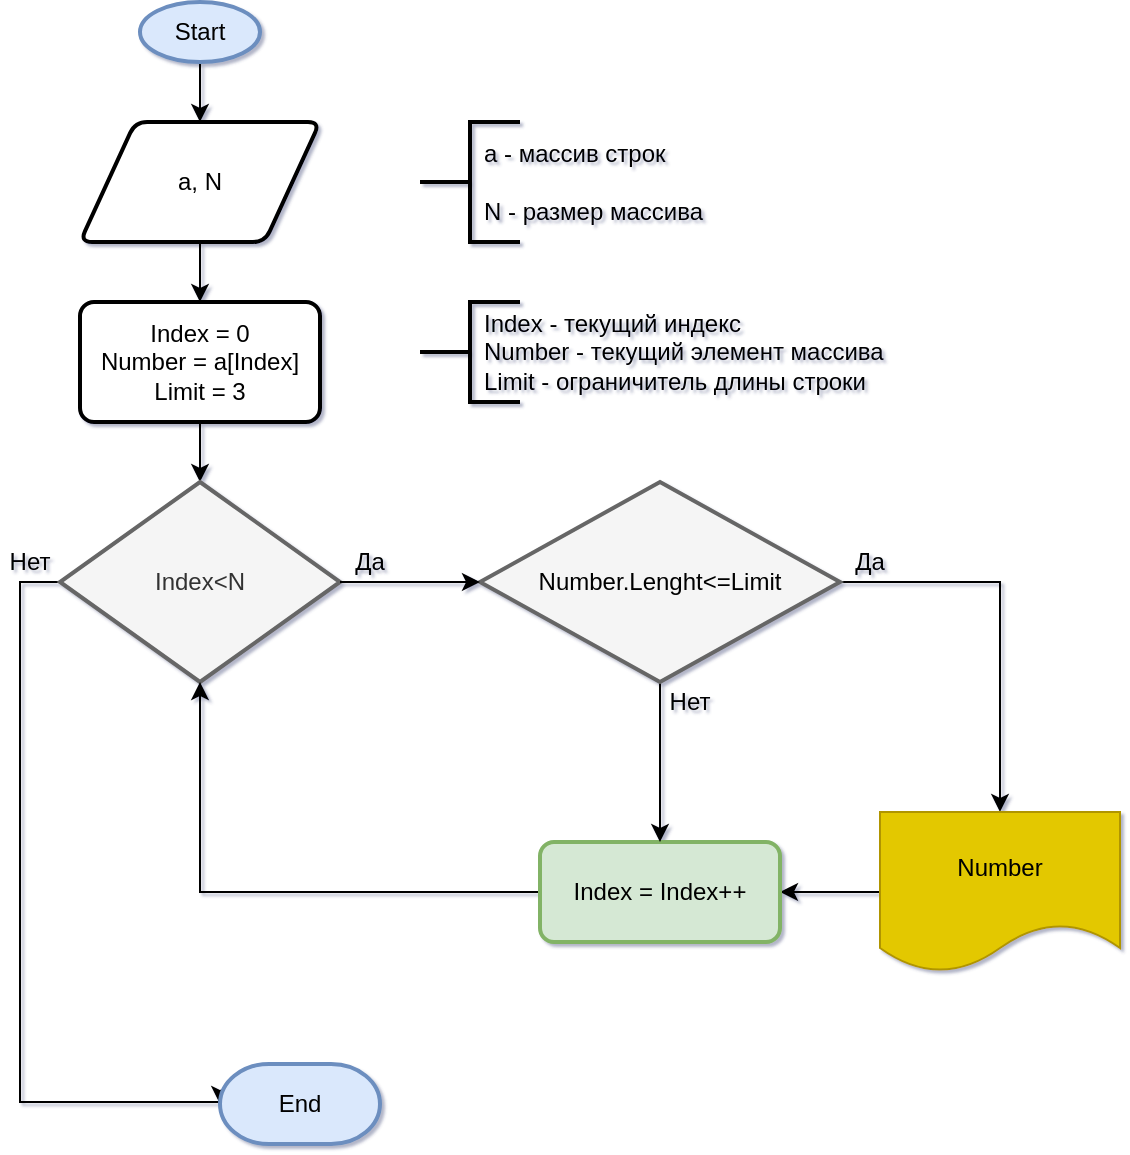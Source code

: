 <mxfile version="20.3.0" type="device"><diagram id="54HK4cl4CpqybuXgD-bC" name="Страница 1"><mxGraphModel dx="982" dy="583" grid="1" gridSize="10" guides="1" tooltips="1" connect="1" arrows="1" fold="1" page="0" pageScale="1" pageWidth="827" pageHeight="1169" math="0" shadow="1"><root><mxCell id="0"/><mxCell id="1" parent="0"/><mxCell id="0S9VhPGz9RlcwmOC5c9y-10" value="" style="edgeStyle=orthogonalEdgeStyle;rounded=0;orthogonalLoop=1;jettySize=auto;html=1;" parent="1" source="0S9VhPGz9RlcwmOC5c9y-1" target="0S9VhPGz9RlcwmOC5c9y-4" edge="1"><mxGeometry relative="1" as="geometry"/></mxCell><mxCell id="0S9VhPGz9RlcwmOC5c9y-1" value="Start" style="strokeWidth=2;html=1;shape=mxgraph.flowchart.start_1;whiteSpace=wrap;fillColor=#dae8fc;strokeColor=#6c8ebf;" parent="1" vertex="1"><mxGeometry x="410" y="190" width="60" height="30" as="geometry"/></mxCell><mxCell id="0S9VhPGz9RlcwmOC5c9y-3" value="" style="edgeStyle=orthogonalEdgeStyle;rounded=0;orthogonalLoop=1;jettySize=auto;html=1;" parent="1" source="0S9VhPGz9RlcwmOC5c9y-4" target="0S9VhPGz9RlcwmOC5c9y-5" edge="1"><mxGeometry relative="1" as="geometry"/></mxCell><mxCell id="0S9VhPGz9RlcwmOC5c9y-4" value="a, N" style="shape=parallelogram;html=1;strokeWidth=2;perimeter=parallelogramPerimeter;whiteSpace=wrap;rounded=1;arcSize=12;size=0.23;" parent="1" vertex="1"><mxGeometry x="380" y="250" width="120" height="60" as="geometry"/></mxCell><mxCell id="0S9VhPGz9RlcwmOC5c9y-12" value="" style="edgeStyle=orthogonalEdgeStyle;rounded=0;orthogonalLoop=1;jettySize=auto;html=1;" parent="1" source="0S9VhPGz9RlcwmOC5c9y-5" target="0S9VhPGz9RlcwmOC5c9y-11" edge="1"><mxGeometry relative="1" as="geometry"/></mxCell><mxCell id="0S9VhPGz9RlcwmOC5c9y-5" value="Index = 0&lt;br&gt;Number = a[Index]&lt;br&gt;Limit = 3" style="rounded=1;whiteSpace=wrap;html=1;absoluteArcSize=1;arcSize=14;strokeWidth=2;" parent="1" vertex="1"><mxGeometry x="380" y="340" width="120" height="60" as="geometry"/></mxCell><mxCell id="0S9VhPGz9RlcwmOC5c9y-6" value="" style="strokeWidth=2;html=1;shape=mxgraph.flowchart.annotation_2;align=left;labelPosition=right;pointerEvents=1;" parent="1" vertex="1"><mxGeometry x="550" y="250" width="50" height="60" as="geometry"/></mxCell><mxCell id="0S9VhPGz9RlcwmOC5c9y-7" value="a - массив строк&lt;br&gt;&lt;br&gt;N - размер массива" style="text;html=1;strokeColor=none;fillColor=none;align=left;verticalAlign=middle;whiteSpace=wrap;rounded=0;" parent="1" vertex="1"><mxGeometry x="580" y="250" width="120" height="60" as="geometry"/></mxCell><mxCell id="0S9VhPGz9RlcwmOC5c9y-8" value="" style="strokeWidth=2;html=1;shape=mxgraph.flowchart.annotation_2;align=left;labelPosition=right;pointerEvents=1;" parent="1" vertex="1"><mxGeometry x="550" y="340" width="50" height="50" as="geometry"/></mxCell><mxCell id="0S9VhPGz9RlcwmOC5c9y-9" value="&lt;span style=&quot;text-align: center;&quot;&gt;Index&lt;/span&gt;&lt;span style=&quot;text-align: center;&quot;&gt;&amp;nbsp;- текущий индекс&lt;br&gt;&lt;/span&gt;&lt;span style=&quot;text-align: center;&quot;&gt;Number -&amp;nbsp;&lt;/span&gt;&lt;span style=&quot;text-align: center;&quot;&gt;текущий элемент массива&lt;br&gt;&lt;/span&gt;&lt;span style=&quot;text-align: center;&quot;&gt;Limit -&amp;nbsp;&lt;/span&gt;&lt;span style=&quot;text-align: center;&quot;&gt;ограничитель длины строки&lt;br&gt;&lt;/span&gt;" style="text;html=1;strokeColor=none;fillColor=none;align=left;verticalAlign=middle;whiteSpace=wrap;rounded=0;" parent="1" vertex="1"><mxGeometry x="580" y="340" width="210" height="50" as="geometry"/></mxCell><mxCell id="0S9VhPGz9RlcwmOC5c9y-22" value="" style="edgeStyle=orthogonalEdgeStyle;rounded=0;orthogonalLoop=1;jettySize=auto;html=1;entryX=0;entryY=0.5;entryDx=0;entryDy=0;entryPerimeter=0;" parent="1" source="0S9VhPGz9RlcwmOC5c9y-11" target="0S9VhPGz9RlcwmOC5c9y-23" edge="1"><mxGeometry relative="1" as="geometry"><mxPoint x="390" y="660" as="targetPoint"/><Array as="points"><mxPoint x="350" y="480"/><mxPoint x="350" y="740"/></Array></mxGeometry></mxCell><mxCell id="0S9VhPGz9RlcwmOC5c9y-11" value="Index&amp;lt;N" style="strokeWidth=2;html=1;shape=mxgraph.flowchart.decision;whiteSpace=wrap;fillColor=#f5f5f5;fontColor=#333333;strokeColor=#666666;" parent="1" vertex="1"><mxGeometry x="370" y="430" width="140" height="100" as="geometry"/></mxCell><mxCell id="0S9VhPGz9RlcwmOC5c9y-17" value="" style="edgeStyle=orthogonalEdgeStyle;rounded=0;orthogonalLoop=1;jettySize=auto;html=1;exitX=0;exitY=0.5;exitDx=0;exitDy=0;" parent="1" source="hgobuM3CmMSNBtK9Iaei-6" target="0S9VhPGz9RlcwmOC5c9y-16" edge="1"><mxGeometry relative="1" as="geometry"><mxPoint x="810" y="640" as="sourcePoint"/></mxGeometry></mxCell><mxCell id="0S9VhPGz9RlcwmOC5c9y-15" value="Да" style="text;html=1;strokeColor=none;fillColor=none;align=center;verticalAlign=middle;whiteSpace=wrap;rounded=0;" parent="1" vertex="1"><mxGeometry x="510" y="460" width="30" height="20" as="geometry"/></mxCell><mxCell id="0S9VhPGz9RlcwmOC5c9y-19" value="" style="edgeStyle=orthogonalEdgeStyle;rounded=0;orthogonalLoop=1;jettySize=auto;html=1;entryX=0.5;entryY=1;entryDx=0;entryDy=0;entryPerimeter=0;" parent="1" source="0S9VhPGz9RlcwmOC5c9y-16" target="0S9VhPGz9RlcwmOC5c9y-11" edge="1"><mxGeometry relative="1" as="geometry"/></mxCell><mxCell id="0S9VhPGz9RlcwmOC5c9y-16" value="Index = Index++" style="rounded=1;whiteSpace=wrap;html=1;absoluteArcSize=1;arcSize=14;strokeWidth=2;fillColor=#d5e8d4;strokeColor=#82b366;" parent="1" vertex="1"><mxGeometry x="610" y="610" width="120" height="50" as="geometry"/></mxCell><mxCell id="0S9VhPGz9RlcwmOC5c9y-23" value="End" style="strokeWidth=2;html=1;shape=mxgraph.flowchart.terminator;whiteSpace=wrap;fillColor=#dae8fc;strokeColor=#6c8ebf;" parent="1" vertex="1"><mxGeometry x="450" y="721" width="80" height="40" as="geometry"/></mxCell><mxCell id="0S9VhPGz9RlcwmOC5c9y-24" value="Нет" style="text;html=1;strokeColor=none;fillColor=none;align=center;verticalAlign=middle;whiteSpace=wrap;rounded=0;" parent="1" vertex="1"><mxGeometry x="340" y="460" width="30" height="20" as="geometry"/></mxCell><mxCell id="hgobuM3CmMSNBtK9Iaei-7" style="edgeStyle=orthogonalEdgeStyle;rounded=0;orthogonalLoop=1;jettySize=auto;html=1;exitX=1;exitY=0.5;exitDx=0;exitDy=0;exitPerimeter=0;entryX=0.5;entryY=0;entryDx=0;entryDy=0;endArrow=classic;endFill=1;" edge="1" parent="1" source="hgobuM3CmMSNBtK9Iaei-3" target="hgobuM3CmMSNBtK9Iaei-6"><mxGeometry relative="1" as="geometry"/></mxCell><mxCell id="hgobuM3CmMSNBtK9Iaei-8" value="" style="edgeStyle=orthogonalEdgeStyle;rounded=0;orthogonalLoop=1;jettySize=auto;html=1;endArrow=classic;endFill=1;" edge="1" parent="1" source="hgobuM3CmMSNBtK9Iaei-3" target="0S9VhPGz9RlcwmOC5c9y-16"><mxGeometry relative="1" as="geometry"/></mxCell><mxCell id="hgobuM3CmMSNBtK9Iaei-3" value="&lt;span style=&quot;color: rgb(0, 0, 0);&quot;&gt;Number.Lenght&amp;lt;=Limit&lt;/span&gt;" style="strokeWidth=2;html=1;shape=mxgraph.flowchart.decision;whiteSpace=wrap;fillColor=#f5f5f5;fontColor=#333333;strokeColor=#666666;" vertex="1" parent="1"><mxGeometry x="580" y="430" width="180" height="100" as="geometry"/></mxCell><mxCell id="hgobuM3CmMSNBtK9Iaei-4" value="" style="edgeStyle=orthogonalEdgeStyle;rounded=0;orthogonalLoop=1;jettySize=auto;html=1;startArrow=none;exitX=0;exitY=1;exitDx=0;exitDy=0;entryX=0;entryY=0.5;entryDx=0;entryDy=0;endArrow=classic;endFill=1;" edge="1" parent="1" source="0S9VhPGz9RlcwmOC5c9y-15" target="hgobuM3CmMSNBtK9Iaei-3"><mxGeometry relative="1" as="geometry"><mxPoint x="510" y="480" as="sourcePoint"/><mxPoint x="810" y="640" as="targetPoint"/><Array as="points"><mxPoint x="550" y="480"/><mxPoint x="550" y="480"/></Array></mxGeometry></mxCell><mxCell id="hgobuM3CmMSNBtK9Iaei-6" value="Number" style="shape=document;whiteSpace=wrap;html=1;boundedLbl=1;fillColor=#e3c800;fontColor=#000000;strokeColor=#B09500;" vertex="1" parent="1"><mxGeometry x="780" y="595" width="120" height="80" as="geometry"/></mxCell><mxCell id="hgobuM3CmMSNBtK9Iaei-9" value="Нет" style="text;html=1;strokeColor=none;fillColor=none;align=center;verticalAlign=middle;whiteSpace=wrap;rounded=0;" vertex="1" parent="1"><mxGeometry x="670" y="530" width="30" height="20" as="geometry"/></mxCell><mxCell id="hgobuM3CmMSNBtK9Iaei-10" value="Да" style="text;html=1;strokeColor=none;fillColor=none;align=center;verticalAlign=middle;whiteSpace=wrap;rounded=0;" vertex="1" parent="1"><mxGeometry x="760" y="460" width="30" height="20" as="geometry"/></mxCell></root></mxGraphModel></diagram></mxfile>